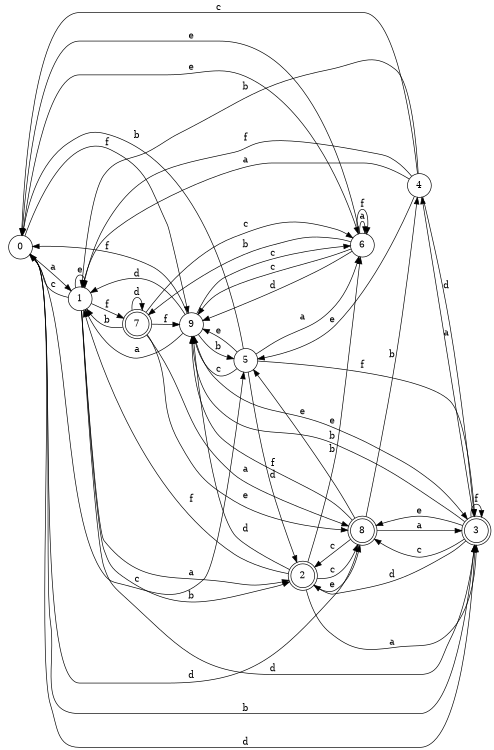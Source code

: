 digraph n8_1 {
__start0 [label="" shape="none"];

rankdir=LR;
size="8,5";

s0 [style="filled", color="black", fillcolor="white" shape="circle", label="0"];
s1 [style="filled", color="black", fillcolor="white" shape="circle", label="1"];
s2 [style="rounded,filled", color="black", fillcolor="white" shape="doublecircle", label="2"];
s3 [style="rounded,filled", color="black", fillcolor="white" shape="doublecircle", label="3"];
s4 [style="filled", color="black", fillcolor="white" shape="circle", label="4"];
s5 [style="filled", color="black", fillcolor="white" shape="circle", label="5"];
s6 [style="filled", color="black", fillcolor="white" shape="circle", label="6"];
s7 [style="rounded,filled", color="black", fillcolor="white" shape="doublecircle", label="7"];
s8 [style="rounded,filled", color="black", fillcolor="white" shape="doublecircle", label="8"];
s9 [style="filled", color="black", fillcolor="white" shape="circle", label="9"];
s0 -> s1 [label="a"];
s0 -> s3 [label="b"];
s0 -> s5 [label="c"];
s0 -> s3 [label="d"];
s0 -> s6 [label="e"];
s0 -> s9 [label="f"];
s1 -> s2 [label="a"];
s1 -> s2 [label="b"];
s1 -> s0 [label="c"];
s1 -> s3 [label="d"];
s1 -> s1 [label="e"];
s1 -> s7 [label="f"];
s2 -> s3 [label="a"];
s2 -> s6 [label="b"];
s2 -> s8 [label="c"];
s2 -> s9 [label="d"];
s2 -> s8 [label="e"];
s2 -> s1 [label="f"];
s3 -> s4 [label="a"];
s3 -> s9 [label="b"];
s3 -> s8 [label="c"];
s3 -> s2 [label="d"];
s3 -> s8 [label="e"];
s3 -> s3 [label="f"];
s4 -> s1 [label="a"];
s4 -> s1 [label="b"];
s4 -> s0 [label="c"];
s4 -> s3 [label="d"];
s4 -> s5 [label="e"];
s4 -> s1 [label="f"];
s5 -> s6 [label="a"];
s5 -> s0 [label="b"];
s5 -> s9 [label="c"];
s5 -> s2 [label="d"];
s5 -> s9 [label="e"];
s5 -> s3 [label="f"];
s6 -> s6 [label="a"];
s6 -> s7 [label="b"];
s6 -> s9 [label="c"];
s6 -> s9 [label="d"];
s6 -> s0 [label="e"];
s6 -> s6 [label="f"];
s7 -> s8 [label="a"];
s7 -> s1 [label="b"];
s7 -> s6 [label="c"];
s7 -> s7 [label="d"];
s7 -> s8 [label="e"];
s7 -> s9 [label="f"];
s8 -> s3 [label="a"];
s8 -> s4 [label="b"];
s8 -> s2 [label="c"];
s8 -> s0 [label="d"];
s8 -> s5 [label="e"];
s8 -> s9 [label="f"];
s9 -> s1 [label="a"];
s9 -> s5 [label="b"];
s9 -> s6 [label="c"];
s9 -> s1 [label="d"];
s9 -> s3 [label="e"];
s9 -> s0 [label="f"];

}